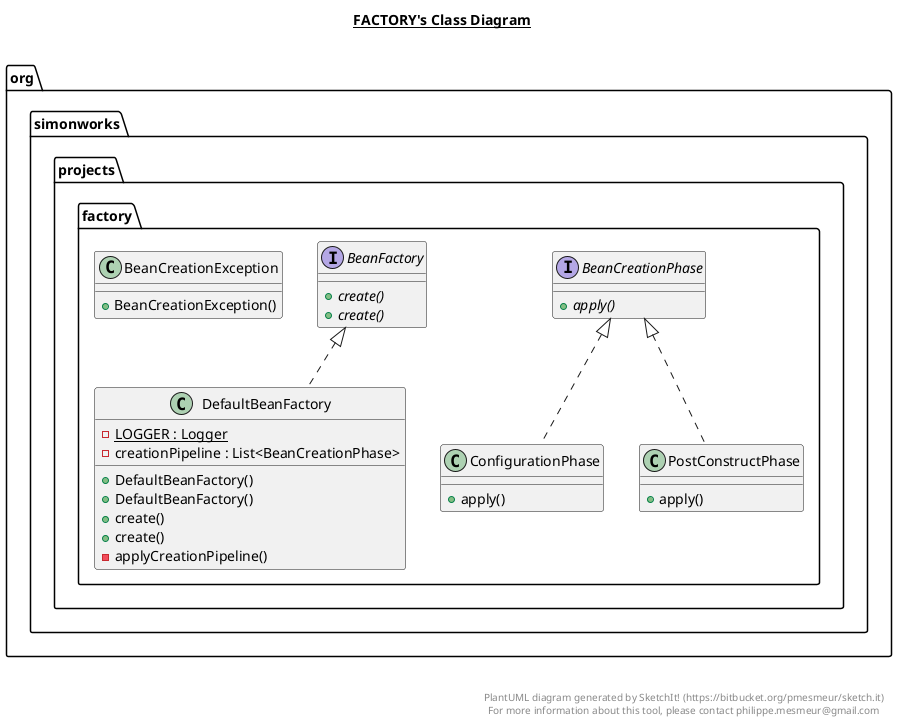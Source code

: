 @startuml

title __FACTORY's Class Diagram__\n

  namespace org.simonworks.projects.factory {
    class org.simonworks.projects.factory.BeanCreationException {
        + BeanCreationException()
    }
  }
  

  namespace org.simonworks.projects.factory {
    interface org.simonworks.projects.factory.BeanCreationPhase {
        {abstract} + apply()
    }
  }
  

  namespace org.simonworks.projects.factory {
    interface org.simonworks.projects.factory.BeanFactory {
        {abstract} + create()
        {abstract} + create()
    }
  }
  

  namespace org.simonworks.projects.factory {
    class org.simonworks.projects.factory.ConfigurationPhase {
        + apply()
    }
  }
  

  namespace org.simonworks.projects.factory {
    class org.simonworks.projects.factory.DefaultBeanFactory {
        {static} - LOGGER : Logger
        - creationPipeline : List<BeanCreationPhase>
        + DefaultBeanFactory()
        + DefaultBeanFactory()
        + create()
        + create()
        - applyCreationPipeline()
    }
  }
  

  namespace org.simonworks.projects.factory {
    class org.simonworks.projects.factory.PostConstructPhase {
        + apply()
    }
  }
  

  org.simonworks.projects.factory.ConfigurationPhase .up.|> org.simonworks.projects.factory.BeanCreationPhase
  org.simonworks.projects.factory.DefaultBeanFactory .up.|> org.simonworks.projects.factory.BeanFactory
  org.simonworks.projects.factory.PostConstructPhase .up.|> org.simonworks.projects.factory.BeanCreationPhase


right footer


PlantUML diagram generated by SketchIt! (https://bitbucket.org/pmesmeur/sketch.it)
For more information about this tool, please contact philippe.mesmeur@gmail.com
endfooter

@enduml
